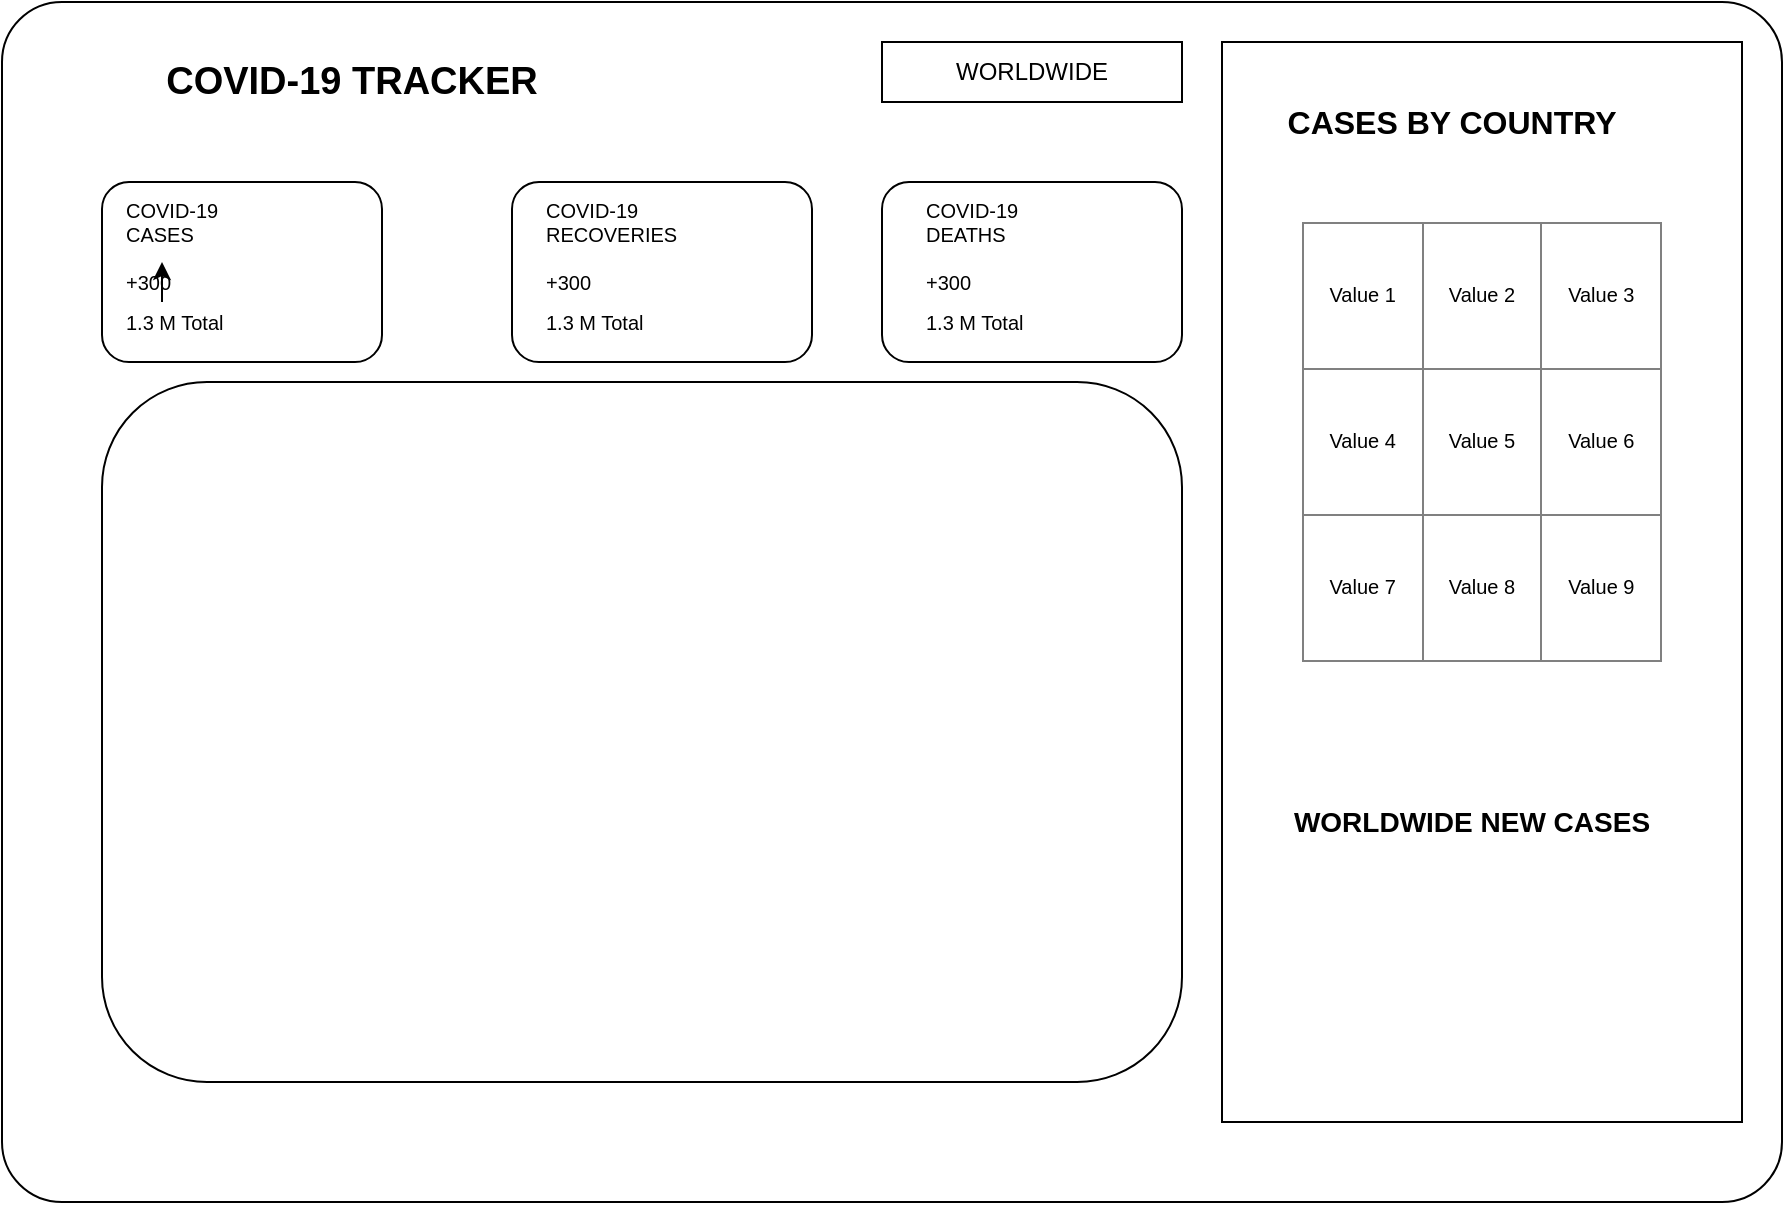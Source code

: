 <mxfile version="14.1.1" type="device"><diagram id="bzaoJUf8gqNFu-zOyHc1" name="Page-1"><mxGraphModel dx="1502" dy="636" grid="1" gridSize="10" guides="1" tooltips="1" connect="1" arrows="1" fold="1" page="1" pageScale="1" pageWidth="850" pageHeight="1100" math="0" shadow="0"><root><mxCell id="0"/><mxCell id="1" parent="0"/><mxCell id="rH94UIpMI_evT6cyP_Q3-3" value="" style="rounded=1;whiteSpace=wrap;html=1;arcSize=5;" vertex="1" parent="1"><mxGeometry x="20" y="70" width="890" height="600" as="geometry"/></mxCell><mxCell id="rH94UIpMI_evT6cyP_Q3-4" value="&lt;font size=&quot;1&quot;&gt;&lt;b style=&quot;font-size: 19px&quot;&gt;COVID-19 TRACKER&lt;/b&gt;&lt;/font&gt;" style="text;html=1;strokeColor=none;fillColor=none;align=center;verticalAlign=middle;whiteSpace=wrap;rounded=0;" vertex="1" parent="1"><mxGeometry x="100" y="100" width="190" height="20" as="geometry"/></mxCell><mxCell id="rH94UIpMI_evT6cyP_Q3-7" value="WORLDWIDE" style="rounded=0;whiteSpace=wrap;html=1;" vertex="1" parent="1"><mxGeometry x="460" y="90" width="150" height="30" as="geometry"/></mxCell><mxCell id="rH94UIpMI_evT6cyP_Q3-9" value="" style="rounded=1;whiteSpace=wrap;html=1;align=left;" vertex="1" parent="1"><mxGeometry x="70" y="160" width="140" height="90" as="geometry"/></mxCell><mxCell id="rH94UIpMI_evT6cyP_Q3-10" value="COVID-19 CASES" style="text;html=1;strokeColor=none;fillColor=none;align=left;verticalAlign=middle;whiteSpace=wrap;rounded=0;fontSize=10;" vertex="1" parent="1"><mxGeometry x="80" y="170" width="80" height="20" as="geometry"/></mxCell><mxCell id="rH94UIpMI_evT6cyP_Q3-11" value="+300" style="text;html=1;strokeColor=none;fillColor=none;align=left;verticalAlign=middle;whiteSpace=wrap;rounded=0;fontSize=10;" vertex="1" parent="1"><mxGeometry x="80" y="200" width="80" height="20" as="geometry"/></mxCell><mxCell id="rH94UIpMI_evT6cyP_Q3-13" value="1.3 M Total" style="text;html=1;strokeColor=none;fillColor=none;align=left;verticalAlign=middle;whiteSpace=wrap;rounded=0;fontSize=10;" vertex="1" parent="1"><mxGeometry x="80" y="220" width="80" height="20" as="geometry"/></mxCell><mxCell id="rH94UIpMI_evT6cyP_Q3-15" value="" style="rounded=1;whiteSpace=wrap;html=1;" vertex="1" parent="1"><mxGeometry x="275" y="160" width="150" height="90" as="geometry"/></mxCell><mxCell id="rH94UIpMI_evT6cyP_Q3-16" value="COVID-19 RECOVERIES" style="text;html=1;strokeColor=none;fillColor=none;align=left;verticalAlign=middle;whiteSpace=wrap;rounded=0;fontSize=10;" vertex="1" parent="1"><mxGeometry x="290" y="170" width="80" height="20" as="geometry"/></mxCell><mxCell id="rH94UIpMI_evT6cyP_Q3-17" value="+300" style="text;html=1;strokeColor=none;fillColor=none;align=left;verticalAlign=middle;whiteSpace=wrap;rounded=0;fontSize=10;" vertex="1" parent="1"><mxGeometry x="290" y="200" width="80" height="20" as="geometry"/></mxCell><mxCell id="rH94UIpMI_evT6cyP_Q3-18" value="1.3 M Total" style="text;html=1;strokeColor=none;fillColor=none;align=left;verticalAlign=middle;whiteSpace=wrap;rounded=0;fontSize=10;" vertex="1" parent="1"><mxGeometry x="290" y="220" width="80" height="20" as="geometry"/></mxCell><mxCell id="rH94UIpMI_evT6cyP_Q3-23" value="" style="rounded=1;whiteSpace=wrap;html=1;" vertex="1" parent="1"><mxGeometry x="460" y="160" width="150" height="90" as="geometry"/></mxCell><mxCell id="rH94UIpMI_evT6cyP_Q3-24" value="COVID-19 DEATHS" style="text;html=1;strokeColor=none;fillColor=none;align=left;verticalAlign=middle;whiteSpace=wrap;rounded=0;fontSize=10;" vertex="1" parent="1"><mxGeometry x="480" y="170" width="80" height="20" as="geometry"/></mxCell><mxCell id="rH94UIpMI_evT6cyP_Q3-25" value="+300" style="text;html=1;strokeColor=none;fillColor=none;align=left;verticalAlign=middle;whiteSpace=wrap;rounded=0;fontSize=10;" vertex="1" parent="1"><mxGeometry x="480" y="200" width="80" height="20" as="geometry"/></mxCell><mxCell id="rH94UIpMI_evT6cyP_Q3-26" value="1.3 M Total" style="text;html=1;strokeColor=none;fillColor=none;align=left;verticalAlign=middle;whiteSpace=wrap;rounded=0;fontSize=10;" vertex="1" parent="1"><mxGeometry x="480" y="220" width="80" height="20" as="geometry"/></mxCell><mxCell id="rH94UIpMI_evT6cyP_Q3-31" value="" style="rounded=1;whiteSpace=wrap;html=1;align=left;" vertex="1" parent="1"><mxGeometry x="70" y="260" width="540" height="350" as="geometry"/></mxCell><mxCell id="rH94UIpMI_evT6cyP_Q3-32" value="" style="shape=image;html=1;verticalAlign=top;verticalLabelPosition=bottom;labelBackgroundColor=#ffffff;imageAspect=0;aspect=fixed;image=https://cdn4.iconfinder.com/data/icons/multimedia-75/512/multimedia-09-128.png;align=left;" vertex="1" parent="1"><mxGeometry x="276" y="330" width="128" height="128" as="geometry"/></mxCell><mxCell id="rH94UIpMI_evT6cyP_Q3-33" style="edgeStyle=orthogonalEdgeStyle;rounded=0;orthogonalLoop=1;jettySize=auto;html=1;exitX=0.25;exitY=1;exitDx=0;exitDy=0;entryX=0.25;entryY=0;entryDx=0;entryDy=0;fontSize=10;" edge="1" parent="1" source="rH94UIpMI_evT6cyP_Q3-11" target="rH94UIpMI_evT6cyP_Q3-11"><mxGeometry relative="1" as="geometry"/></mxCell><mxCell id="rH94UIpMI_evT6cyP_Q3-37" value="" style="rounded=0;whiteSpace=wrap;html=1;fontSize=10;align=left;" vertex="1" parent="1"><mxGeometry x="630" y="90" width="260" height="540" as="geometry"/></mxCell><mxCell id="rH94UIpMI_evT6cyP_Q3-38" value="&lt;font style=&quot;font-size: 16px&quot;&gt;&lt;b&gt;CASES BY COUNTRY&lt;/b&gt;&lt;/font&gt;" style="text;html=1;strokeColor=none;fillColor=none;align=center;verticalAlign=middle;whiteSpace=wrap;rounded=0;fontSize=10;" vertex="1" parent="1"><mxGeometry x="650" y="120" width="190" height="20" as="geometry"/></mxCell><mxCell id="rH94UIpMI_evT6cyP_Q3-41" value="&lt;font size=&quot;1&quot;&gt;&lt;b style=&quot;font-size: 14px&quot;&gt;WORLDWIDE NEW CASES&lt;/b&gt;&lt;/font&gt;" style="text;html=1;strokeColor=none;fillColor=none;align=center;verticalAlign=middle;whiteSpace=wrap;rounded=0;fontSize=10;" vertex="1" parent="1"><mxGeometry x="660" y="470" width="190" height="20" as="geometry"/></mxCell><mxCell id="rH94UIpMI_evT6cyP_Q3-42" value="" style="shape=image;html=1;verticalAlign=top;verticalLabelPosition=bottom;labelBackgroundColor=#ffffff;imageAspect=0;aspect=fixed;image=https://cdn4.iconfinder.com/data/icons/banking-and-finance/500/graphs-128.png;fontSize=10;align=left;" vertex="1" parent="1"><mxGeometry x="696" y="490" width="128" height="128" as="geometry"/></mxCell><mxCell id="rH94UIpMI_evT6cyP_Q3-69" value="&lt;table border=&quot;1&quot; width=&quot;100%&quot; height=&quot;100%&quot; style=&quot;width:100%;height:100%;border-collapse:collapse;&quot;&gt;&lt;tr&gt;&lt;td align=&quot;center&quot;&gt;Value 1&lt;/td&gt;&lt;td align=&quot;center&quot;&gt;Value 2&lt;/td&gt;&lt;td align=&quot;center&quot;&gt;Value 3&lt;/td&gt;&lt;/tr&gt;&lt;tr&gt;&lt;td align=&quot;center&quot;&gt;Value 4&lt;/td&gt;&lt;td align=&quot;center&quot;&gt;Value 5&lt;/td&gt;&lt;td align=&quot;center&quot;&gt;Value 6&lt;/td&gt;&lt;/tr&gt;&lt;tr&gt;&lt;td align=&quot;center&quot;&gt;Value 7&lt;/td&gt;&lt;td align=&quot;center&quot;&gt;Value 8&lt;/td&gt;&lt;td align=&quot;center&quot;&gt;Value 9&lt;/td&gt;&lt;/tr&gt;&lt;/table&gt;" style="text;html=1;strokeColor=none;fillColor=none;overflow=fill;fontSize=10;align=left;" vertex="1" parent="1"><mxGeometry x="670" y="180" width="180" height="220" as="geometry"/></mxCell></root></mxGraphModel></diagram></mxfile>